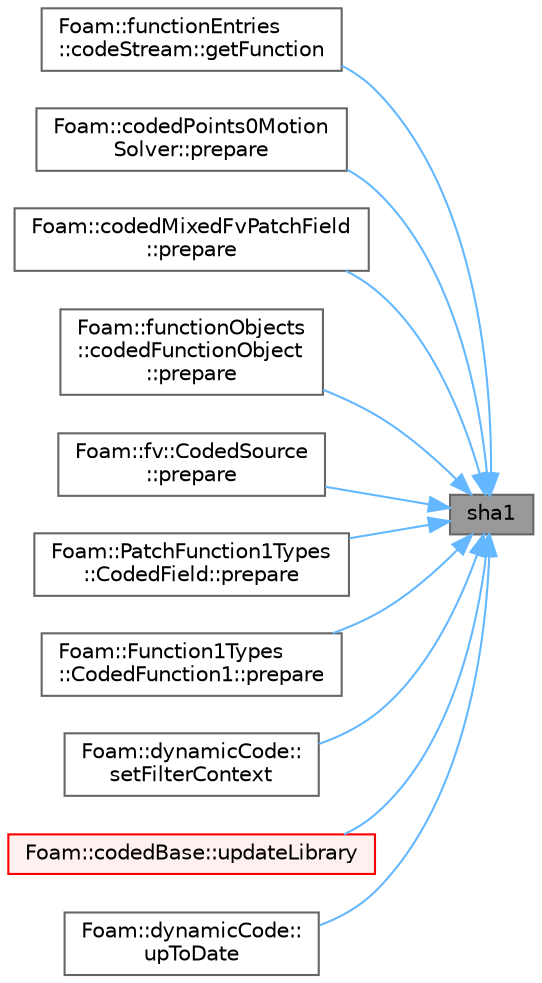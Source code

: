 digraph "sha1"
{
 // LATEX_PDF_SIZE
  bgcolor="transparent";
  edge [fontname=Helvetica,fontsize=10,labelfontname=Helvetica,labelfontsize=10];
  node [fontname=Helvetica,fontsize=10,shape=box,height=0.2,width=0.4];
  rankdir="RL";
  Node1 [id="Node000001",label="sha1",height=0.2,width=0.4,color="gray40", fillcolor="grey60", style="filled", fontcolor="black",tooltip=" "];
  Node1 -> Node2 [id="edge1_Node000001_Node000002",dir="back",color="steelblue1",style="solid",tooltip=" "];
  Node2 [id="Node000002",label="Foam::functionEntries\l::codeStream::getFunction",height=0.2,width=0.4,color="grey40", fillcolor="white", style="filled",URL="$classFoam_1_1functionEntries_1_1codeStream.html#a22fdcdc6632bf16a8da540e68898505d",tooltip=" "];
  Node1 -> Node3 [id="edge2_Node000001_Node000003",dir="back",color="steelblue1",style="solid",tooltip=" "];
  Node3 [id="Node000003",label="Foam::codedPoints0Motion\lSolver::prepare",height=0.2,width=0.4,color="grey40", fillcolor="white", style="filled",URL="$classFoam_1_1codedPoints0MotionSolver.html#a3e5eaa0cf8bbdfe6fd43090f0a8d7693",tooltip=" "];
  Node1 -> Node4 [id="edge3_Node000001_Node000004",dir="back",color="steelblue1",style="solid",tooltip=" "];
  Node4 [id="Node000004",label="Foam::codedMixedFvPatchField\l::prepare",height=0.2,width=0.4,color="grey40", fillcolor="white", style="filled",URL="$classFoam_1_1codedMixedFvPatchField.html#a3e5eaa0cf8bbdfe6fd43090f0a8d7693",tooltip=" "];
  Node1 -> Node5 [id="edge4_Node000001_Node000005",dir="back",color="steelblue1",style="solid",tooltip=" "];
  Node5 [id="Node000005",label="Foam::functionObjects\l::codedFunctionObject\l::prepare",height=0.2,width=0.4,color="grey40", fillcolor="white", style="filled",URL="$classFoam_1_1functionObjects_1_1codedFunctionObject.html#a3e5eaa0cf8bbdfe6fd43090f0a8d7693",tooltip=" "];
  Node1 -> Node6 [id="edge5_Node000001_Node000006",dir="back",color="steelblue1",style="solid",tooltip=" "];
  Node6 [id="Node000006",label="Foam::fv::CodedSource\l::prepare",height=0.2,width=0.4,color="grey40", fillcolor="white", style="filled",URL="$classFoam_1_1fv_1_1CodedSource.html#a3e5eaa0cf8bbdfe6fd43090f0a8d7693",tooltip=" "];
  Node1 -> Node7 [id="edge6_Node000001_Node000007",dir="back",color="steelblue1",style="solid",tooltip=" "];
  Node7 [id="Node000007",label="Foam::PatchFunction1Types\l::CodedField::prepare",height=0.2,width=0.4,color="grey40", fillcolor="white", style="filled",URL="$classFoam_1_1PatchFunction1Types_1_1CodedField.html#a3e5eaa0cf8bbdfe6fd43090f0a8d7693",tooltip=" "];
  Node1 -> Node8 [id="edge7_Node000001_Node000008",dir="back",color="steelblue1",style="solid",tooltip=" "];
  Node8 [id="Node000008",label="Foam::Function1Types\l::CodedFunction1::prepare",height=0.2,width=0.4,color="grey40", fillcolor="white", style="filled",URL="$classFoam_1_1Function1Types_1_1CodedFunction1.html#a3e5eaa0cf8bbdfe6fd43090f0a8d7693",tooltip=" "];
  Node1 -> Node9 [id="edge8_Node000001_Node000009",dir="back",color="steelblue1",style="solid",tooltip=" "];
  Node9 [id="Node000009",label="Foam::dynamicCode::\lsetFilterContext",height=0.2,width=0.4,color="grey40", fillcolor="white", style="filled",URL="$classFoam_1_1dynamicCode.html#a9fb6decafaa7baafa002326b82315d7c",tooltip=" "];
  Node1 -> Node10 [id="edge9_Node000001_Node000010",dir="back",color="steelblue1",style="solid",tooltip=" "];
  Node10 [id="Node000010",label="Foam::codedBase::updateLibrary",height=0.2,width=0.4,color="red", fillcolor="#FFF0F0", style="filled",URL="$classFoam_1_1codedBase.html#a0371a68373bba944b7cc129acebf1258",tooltip=" "];
  Node1 -> Node14 [id="edge10_Node000001_Node000014",dir="back",color="steelblue1",style="solid",tooltip=" "];
  Node14 [id="Node000014",label="Foam::dynamicCode::\lupToDate",height=0.2,width=0.4,color="grey40", fillcolor="white", style="filled",URL="$classFoam_1_1dynamicCode.html#acb35c8bf20f8ec6dbc85829d061c995d",tooltip=" "];
}
